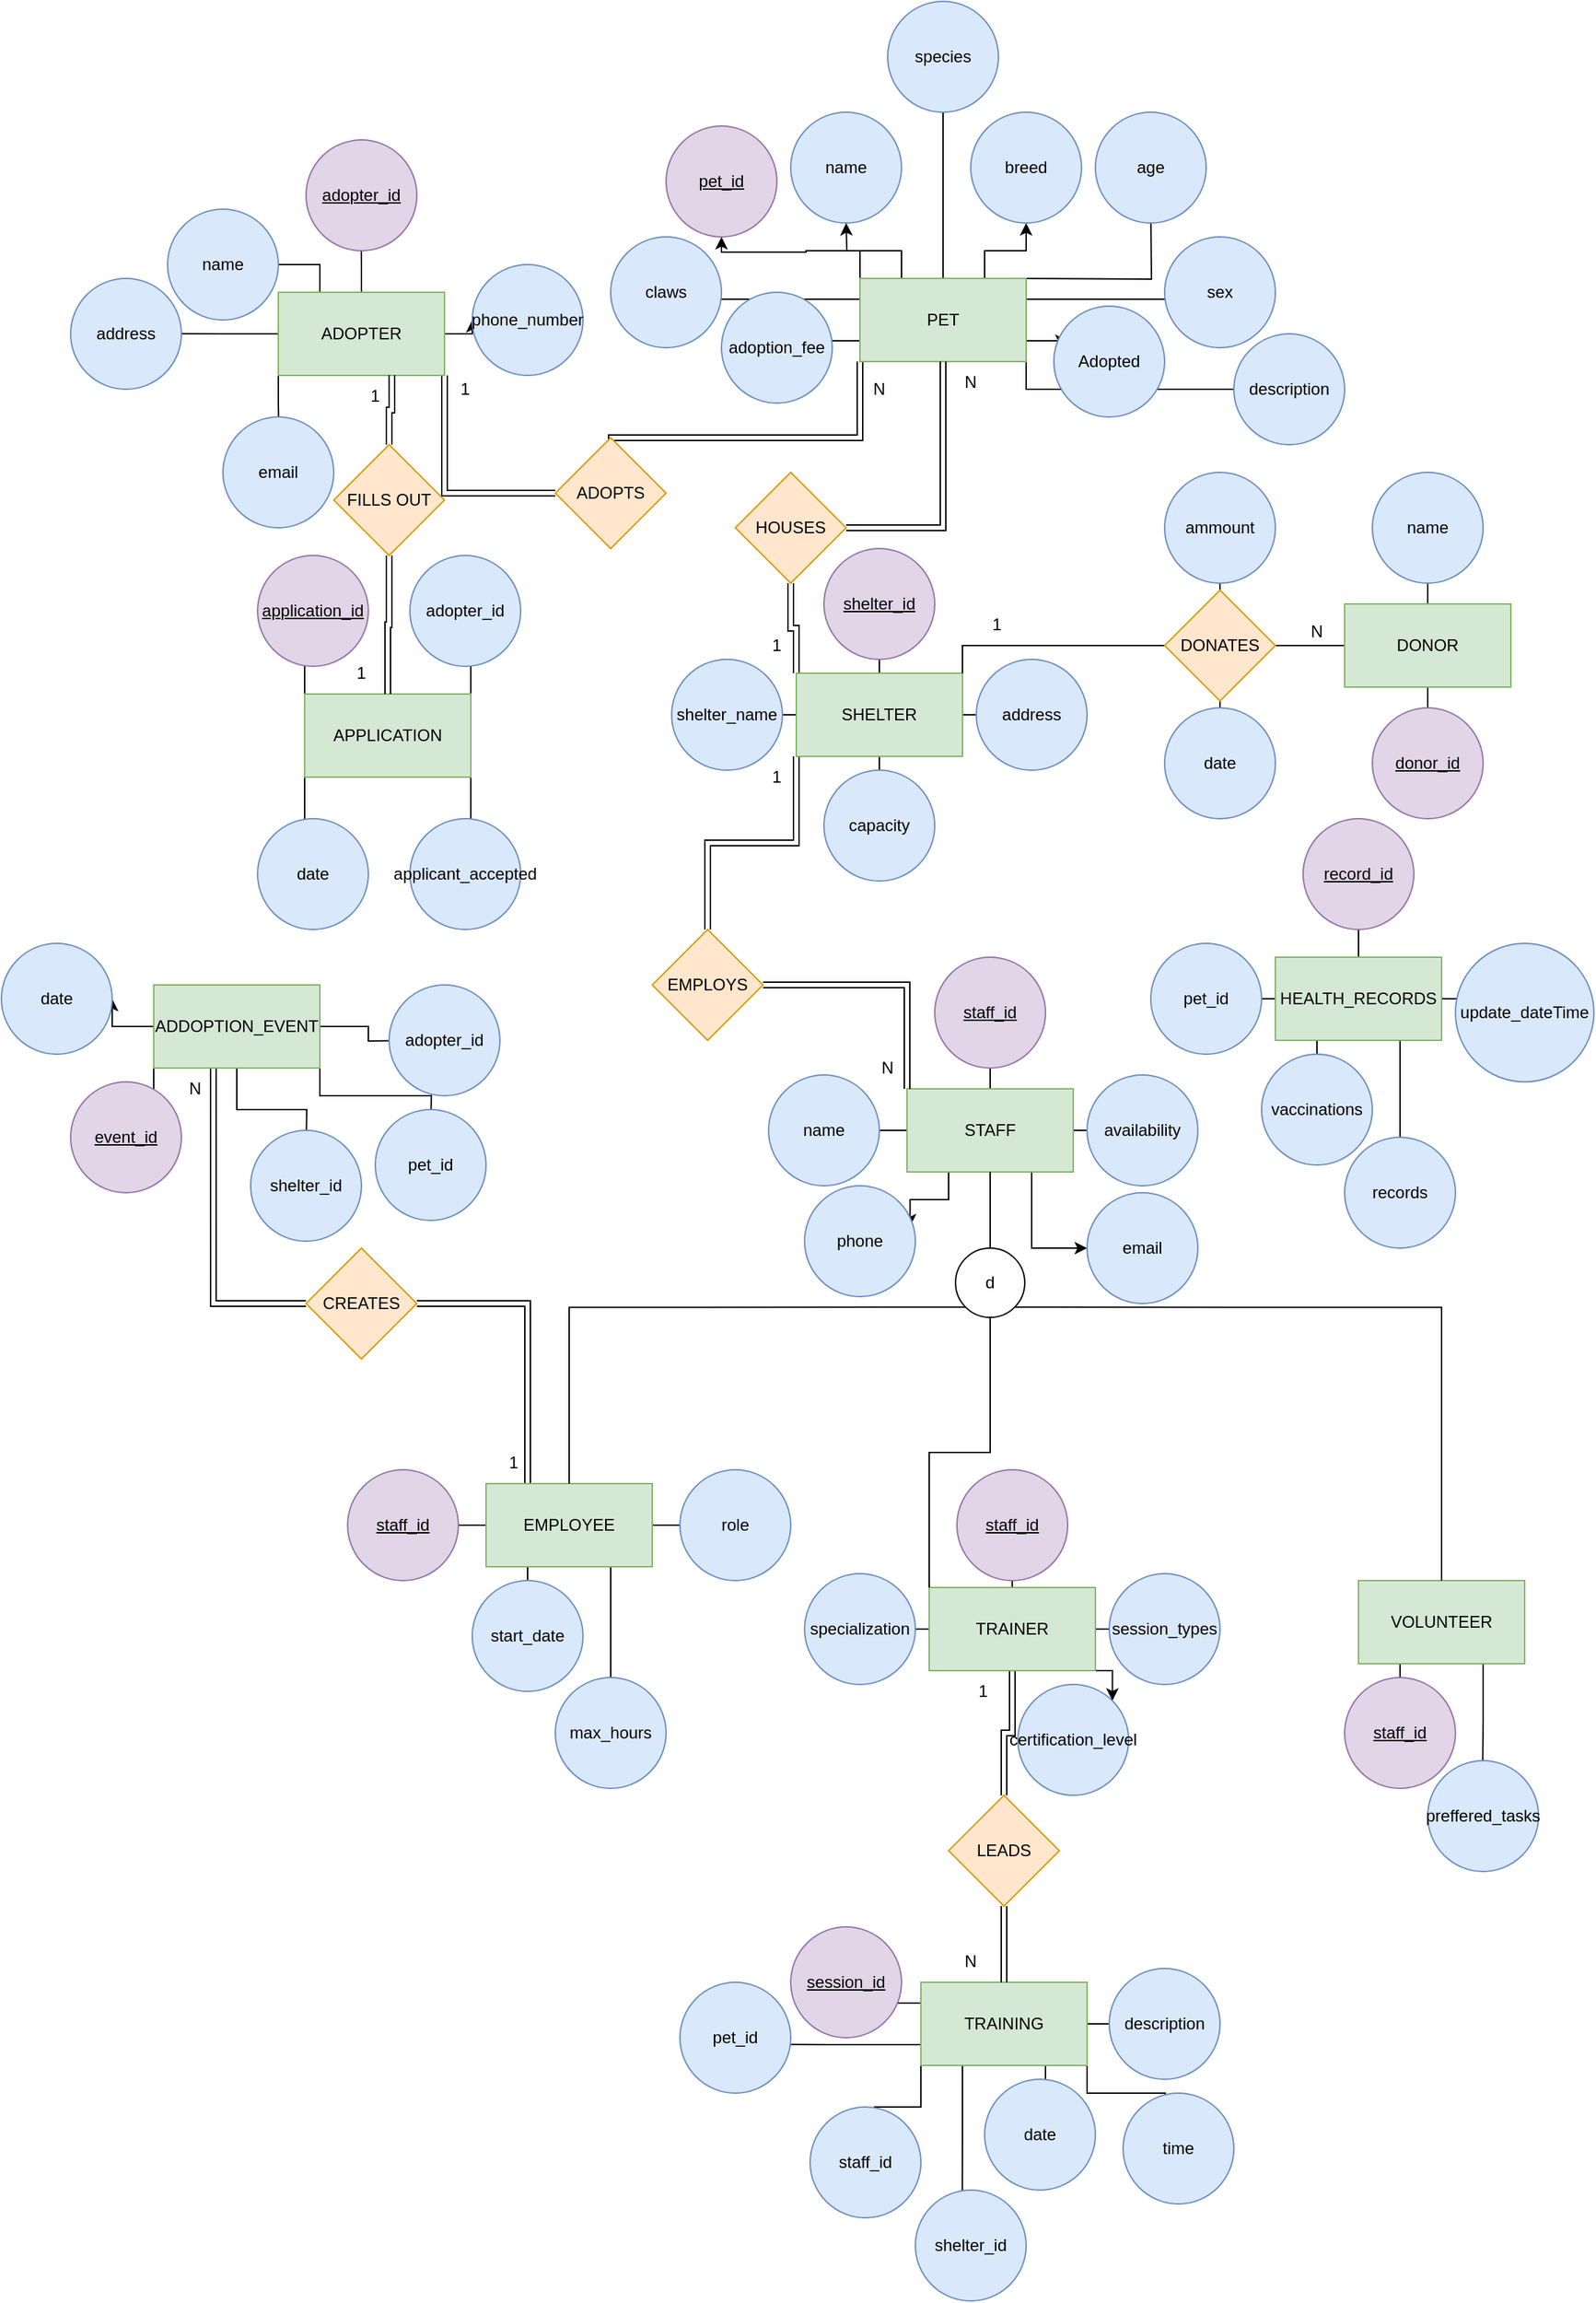<mxfile version="25.0.3">
  <diagram id="C5RBs43oDa-KdzZeNtuy" name="Page-1">
    <mxGraphModel dx="2970" dy="2381" grid="1" gridSize="10" guides="1" tooltips="1" connect="1" arrows="1" fold="1" page="1" pageScale="1" pageWidth="827" pageHeight="1169" math="0" shadow="0">
      <root>
        <mxCell id="WIyWlLk6GJQsqaUBKTNV-0" />
        <mxCell id="WIyWlLk6GJQsqaUBKTNV-1" parent="WIyWlLk6GJQsqaUBKTNV-0" />
        <mxCell id="eHkrq_CjXB_8C5PsphUJ-1" style="edgeStyle=orthogonalEdgeStyle;rounded=0;orthogonalLoop=1;jettySize=auto;html=1;exitX=0;exitY=0;exitDx=0;exitDy=0;" edge="1" parent="WIyWlLk6GJQsqaUBKTNV-1" source="eHkrq_CjXB_8C5PsphUJ-0" target="eHkrq_CjXB_8C5PsphUJ-2">
          <mxGeometry relative="1" as="geometry">
            <mxPoint x="180" y="10" as="targetPoint" />
            <Array as="points">
              <mxPoint x="260" y="30" />
              <mxPoint x="221" y="30" />
              <mxPoint x="170" y="31" />
            </Array>
          </mxGeometry>
        </mxCell>
        <mxCell id="eHkrq_CjXB_8C5PsphUJ-3" style="edgeStyle=orthogonalEdgeStyle;rounded=0;orthogonalLoop=1;jettySize=auto;html=1;exitX=0.25;exitY=0;exitDx=0;exitDy=0;" edge="1" parent="WIyWlLk6GJQsqaUBKTNV-1" source="eHkrq_CjXB_8C5PsphUJ-0">
          <mxGeometry relative="1" as="geometry">
            <mxPoint x="250" y="10" as="targetPoint" />
          </mxGeometry>
        </mxCell>
        <mxCell id="eHkrq_CjXB_8C5PsphUJ-5" style="edgeStyle=orthogonalEdgeStyle;rounded=0;orthogonalLoop=1;jettySize=auto;html=1;exitX=0.5;exitY=0;exitDx=0;exitDy=0;" edge="1" parent="WIyWlLk6GJQsqaUBKTNV-1" source="eHkrq_CjXB_8C5PsphUJ-0">
          <mxGeometry relative="1" as="geometry">
            <mxPoint x="320" y="-90" as="targetPoint" />
          </mxGeometry>
        </mxCell>
        <mxCell id="eHkrq_CjXB_8C5PsphUJ-7" style="edgeStyle=orthogonalEdgeStyle;rounded=0;orthogonalLoop=1;jettySize=auto;html=1;exitX=0.75;exitY=0;exitDx=0;exitDy=0;entryX=0.5;entryY=1;entryDx=0;entryDy=0;" edge="1" parent="WIyWlLk6GJQsqaUBKTNV-1" source="eHkrq_CjXB_8C5PsphUJ-0" target="eHkrq_CjXB_8C5PsphUJ-8">
          <mxGeometry relative="1" as="geometry">
            <mxPoint x="390" y="20.0" as="targetPoint" />
          </mxGeometry>
        </mxCell>
        <mxCell id="eHkrq_CjXB_8C5PsphUJ-9" style="edgeStyle=orthogonalEdgeStyle;rounded=0;orthogonalLoop=1;jettySize=auto;html=1;exitX=1;exitY=0;exitDx=0;exitDy=0;" edge="1" parent="WIyWlLk6GJQsqaUBKTNV-1">
          <mxGeometry relative="1" as="geometry">
            <mxPoint x="470" y="2.274e-13" as="targetPoint" />
            <mxPoint x="370" y="50" as="sourcePoint" />
          </mxGeometry>
        </mxCell>
        <mxCell id="eHkrq_CjXB_8C5PsphUJ-13" style="edgeStyle=orthogonalEdgeStyle;rounded=0;orthogonalLoop=1;jettySize=auto;html=1;exitX=1;exitY=0.25;exitDx=0;exitDy=0;" edge="1" parent="WIyWlLk6GJQsqaUBKTNV-1" source="eHkrq_CjXB_8C5PsphUJ-0">
          <mxGeometry relative="1" as="geometry">
            <mxPoint x="490" y="65" as="targetPoint" />
          </mxGeometry>
        </mxCell>
        <mxCell id="eHkrq_CjXB_8C5PsphUJ-15" style="edgeStyle=orthogonalEdgeStyle;rounded=0;orthogonalLoop=1;jettySize=auto;html=1;exitX=1;exitY=0.75;exitDx=0;exitDy=0;" edge="1" parent="WIyWlLk6GJQsqaUBKTNV-1" source="eHkrq_CjXB_8C5PsphUJ-0">
          <mxGeometry relative="1" as="geometry">
            <mxPoint x="410" y="95.286" as="targetPoint" />
          </mxGeometry>
        </mxCell>
        <mxCell id="eHkrq_CjXB_8C5PsphUJ-17" style="edgeStyle=orthogonalEdgeStyle;rounded=0;orthogonalLoop=1;jettySize=auto;html=1;exitX=0;exitY=0.25;exitDx=0;exitDy=0;" edge="1" parent="WIyWlLk6GJQsqaUBKTNV-1" source="eHkrq_CjXB_8C5PsphUJ-0">
          <mxGeometry relative="1" as="geometry">
            <mxPoint x="150" y="65" as="targetPoint" />
          </mxGeometry>
        </mxCell>
        <mxCell id="eHkrq_CjXB_8C5PsphUJ-19" style="edgeStyle=orthogonalEdgeStyle;rounded=0;orthogonalLoop=1;jettySize=auto;html=1;exitX=0;exitY=0.75;exitDx=0;exitDy=0;" edge="1" parent="WIyWlLk6GJQsqaUBKTNV-1" source="eHkrq_CjXB_8C5PsphUJ-0">
          <mxGeometry relative="1" as="geometry">
            <mxPoint x="230" y="95.286" as="targetPoint" />
          </mxGeometry>
        </mxCell>
        <mxCell id="eHkrq_CjXB_8C5PsphUJ-21" style="edgeStyle=orthogonalEdgeStyle;rounded=0;orthogonalLoop=1;jettySize=auto;html=1;exitX=1;exitY=1;exitDx=0;exitDy=0;" edge="1" parent="WIyWlLk6GJQsqaUBKTNV-1" source="eHkrq_CjXB_8C5PsphUJ-0">
          <mxGeometry relative="1" as="geometry">
            <mxPoint x="540" y="150" as="targetPoint" />
          </mxGeometry>
        </mxCell>
        <mxCell id="eHkrq_CjXB_8C5PsphUJ-139" style="edgeStyle=orthogonalEdgeStyle;rounded=0;orthogonalLoop=1;jettySize=auto;html=1;exitX=0;exitY=1;exitDx=0;exitDy=0;shape=link;" edge="1" parent="WIyWlLk6GJQsqaUBKTNV-1" source="eHkrq_CjXB_8C5PsphUJ-0">
          <mxGeometry relative="1" as="geometry">
            <mxPoint x="80" y="220" as="targetPoint" />
          </mxGeometry>
        </mxCell>
        <mxCell id="eHkrq_CjXB_8C5PsphUJ-0" value="PET" style="rounded=0;whiteSpace=wrap;html=1;fillColor=#d5e8d4;strokeColor=#82b366;" vertex="1" parent="WIyWlLk6GJQsqaUBKTNV-1">
          <mxGeometry x="260" y="50" width="120" height="60" as="geometry" />
        </mxCell>
        <mxCell id="eHkrq_CjXB_8C5PsphUJ-2" value="&lt;u&gt;pet_id&lt;/u&gt;" style="ellipse;whiteSpace=wrap;html=1;aspect=fixed;fillColor=#e1d5e7;strokeColor=#9673a6;" vertex="1" parent="WIyWlLk6GJQsqaUBKTNV-1">
          <mxGeometry x="120" y="-60" width="80" height="80" as="geometry" />
        </mxCell>
        <mxCell id="eHkrq_CjXB_8C5PsphUJ-4" value="name" style="ellipse;whiteSpace=wrap;html=1;aspect=fixed;fillColor=#dae8fc;strokeColor=#6c8ebf;" vertex="1" parent="WIyWlLk6GJQsqaUBKTNV-1">
          <mxGeometry x="210" y="-70" width="80" height="80" as="geometry" />
        </mxCell>
        <mxCell id="eHkrq_CjXB_8C5PsphUJ-6" value="species" style="ellipse;whiteSpace=wrap;html=1;aspect=fixed;fillColor=#dae8fc;strokeColor=#6c8ebf;" vertex="1" parent="WIyWlLk6GJQsqaUBKTNV-1">
          <mxGeometry x="280" y="-150" width="80" height="80" as="geometry" />
        </mxCell>
        <mxCell id="eHkrq_CjXB_8C5PsphUJ-8" value="breed" style="ellipse;whiteSpace=wrap;html=1;aspect=fixed;fillColor=#dae8fc;strokeColor=#6c8ebf;" vertex="1" parent="WIyWlLk6GJQsqaUBKTNV-1">
          <mxGeometry x="340" y="-70" width="80" height="80" as="geometry" />
        </mxCell>
        <mxCell id="eHkrq_CjXB_8C5PsphUJ-10" value="age" style="ellipse;whiteSpace=wrap;html=1;aspect=fixed;fillColor=#dae8fc;strokeColor=#6c8ebf;" vertex="1" parent="WIyWlLk6GJQsqaUBKTNV-1">
          <mxGeometry x="430" y="-70" width="80" height="80" as="geometry" />
        </mxCell>
        <mxCell id="eHkrq_CjXB_8C5PsphUJ-14" value="sex" style="ellipse;whiteSpace=wrap;html=1;aspect=fixed;fillColor=#dae8fc;strokeColor=#6c8ebf;" vertex="1" parent="WIyWlLk6GJQsqaUBKTNV-1">
          <mxGeometry x="480" y="20" width="80" height="80" as="geometry" />
        </mxCell>
        <mxCell id="eHkrq_CjXB_8C5PsphUJ-16" value="Adopted" style="ellipse;whiteSpace=wrap;html=1;aspect=fixed;fillColor=#dae8fc;strokeColor=#6c8ebf;" vertex="1" parent="WIyWlLk6GJQsqaUBKTNV-1">
          <mxGeometry x="400" y="70" width="80" height="80" as="geometry" />
        </mxCell>
        <mxCell id="eHkrq_CjXB_8C5PsphUJ-18" value="claws" style="ellipse;whiteSpace=wrap;html=1;aspect=fixed;fillColor=#dae8fc;strokeColor=#6c8ebf;" vertex="1" parent="WIyWlLk6GJQsqaUBKTNV-1">
          <mxGeometry x="80" y="20" width="80" height="80" as="geometry" />
        </mxCell>
        <mxCell id="eHkrq_CjXB_8C5PsphUJ-20" value="adoption_fee" style="ellipse;whiteSpace=wrap;html=1;aspect=fixed;fillColor=#dae8fc;strokeColor=#6c8ebf;" vertex="1" parent="WIyWlLk6GJQsqaUBKTNV-1">
          <mxGeometry x="160" y="60" width="80" height="80" as="geometry" />
        </mxCell>
        <mxCell id="eHkrq_CjXB_8C5PsphUJ-22" value="description" style="ellipse;whiteSpace=wrap;html=1;aspect=fixed;fillColor=#dae8fc;strokeColor=#6c8ebf;" vertex="1" parent="WIyWlLk6GJQsqaUBKTNV-1">
          <mxGeometry x="530" y="90" width="80" height="80" as="geometry" />
        </mxCell>
        <mxCell id="eHkrq_CjXB_8C5PsphUJ-24" style="edgeStyle=orthogonalEdgeStyle;rounded=0;orthogonalLoop=1;jettySize=auto;html=1;exitX=0.5;exitY=0;exitDx=0;exitDy=0;" edge="1" parent="WIyWlLk6GJQsqaUBKTNV-1" source="eHkrq_CjXB_8C5PsphUJ-23">
          <mxGeometry relative="1" as="geometry">
            <mxPoint x="-100.167" y="20" as="targetPoint" />
          </mxGeometry>
        </mxCell>
        <mxCell id="eHkrq_CjXB_8C5PsphUJ-26" style="edgeStyle=orthogonalEdgeStyle;rounded=0;orthogonalLoop=1;jettySize=auto;html=1;exitX=0.25;exitY=0;exitDx=0;exitDy=0;" edge="1" parent="WIyWlLk6GJQsqaUBKTNV-1" source="eHkrq_CjXB_8C5PsphUJ-23">
          <mxGeometry relative="1" as="geometry">
            <mxPoint x="-180" y="20" as="targetPoint" />
          </mxGeometry>
        </mxCell>
        <mxCell id="eHkrq_CjXB_8C5PsphUJ-28" style="edgeStyle=orthogonalEdgeStyle;rounded=0;orthogonalLoop=1;jettySize=auto;html=1;exitX=0;exitY=0.5;exitDx=0;exitDy=0;" edge="1" parent="WIyWlLk6GJQsqaUBKTNV-1" source="eHkrq_CjXB_8C5PsphUJ-23">
          <mxGeometry relative="1" as="geometry">
            <mxPoint x="-240" y="89.833" as="targetPoint" />
          </mxGeometry>
        </mxCell>
        <mxCell id="eHkrq_CjXB_8C5PsphUJ-30" style="edgeStyle=orthogonalEdgeStyle;rounded=0;orthogonalLoop=1;jettySize=auto;html=1;exitX=0;exitY=1;exitDx=0;exitDy=0;" edge="1" parent="WIyWlLk6GJQsqaUBKTNV-1" source="eHkrq_CjXB_8C5PsphUJ-23">
          <mxGeometry relative="1" as="geometry">
            <mxPoint x="-159.667" y="160" as="targetPoint" />
          </mxGeometry>
        </mxCell>
        <mxCell id="eHkrq_CjXB_8C5PsphUJ-35" style="edgeStyle=orthogonalEdgeStyle;rounded=0;orthogonalLoop=1;jettySize=auto;html=1;exitX=1;exitY=0.5;exitDx=0;exitDy=0;" edge="1" parent="WIyWlLk6GJQsqaUBKTNV-1" source="eHkrq_CjXB_8C5PsphUJ-23" target="eHkrq_CjXB_8C5PsphUJ-36">
          <mxGeometry relative="1" as="geometry">
            <mxPoint x="-70" y="180" as="targetPoint" />
          </mxGeometry>
        </mxCell>
        <mxCell id="eHkrq_CjXB_8C5PsphUJ-141" style="edgeStyle=orthogonalEdgeStyle;rounded=0;orthogonalLoop=1;jettySize=auto;html=1;exitX=1;exitY=1;exitDx=0;exitDy=0;entryX=0;entryY=0.5;entryDx=0;entryDy=0;endArrow=none;endFill=0;shape=link;" edge="1" parent="WIyWlLk6GJQsqaUBKTNV-1" source="eHkrq_CjXB_8C5PsphUJ-23" target="eHkrq_CjXB_8C5PsphUJ-140">
          <mxGeometry relative="1" as="geometry" />
        </mxCell>
        <mxCell id="eHkrq_CjXB_8C5PsphUJ-23" value="ADOPTER" style="rounded=0;whiteSpace=wrap;html=1;fillColor=#d5e8d4;strokeColor=#82b366;" vertex="1" parent="WIyWlLk6GJQsqaUBKTNV-1">
          <mxGeometry x="-160" y="60" width="120" height="60" as="geometry" />
        </mxCell>
        <mxCell id="eHkrq_CjXB_8C5PsphUJ-25" value="&lt;u&gt;adopter_id&lt;/u&gt;" style="ellipse;whiteSpace=wrap;html=1;aspect=fixed;fillColor=#e1d5e7;strokeColor=#9673a6;" vertex="1" parent="WIyWlLk6GJQsqaUBKTNV-1">
          <mxGeometry x="-140" y="-50" width="80" height="80" as="geometry" />
        </mxCell>
        <mxCell id="eHkrq_CjXB_8C5PsphUJ-27" value="name" style="ellipse;whiteSpace=wrap;html=1;aspect=fixed;fillColor=#dae8fc;strokeColor=#6c8ebf;" vertex="1" parent="WIyWlLk6GJQsqaUBKTNV-1">
          <mxGeometry x="-240" width="80" height="80" as="geometry" />
        </mxCell>
        <mxCell id="eHkrq_CjXB_8C5PsphUJ-29" value="address" style="ellipse;whiteSpace=wrap;html=1;aspect=fixed;fillColor=#dae8fc;strokeColor=#6c8ebf;" vertex="1" parent="WIyWlLk6GJQsqaUBKTNV-1">
          <mxGeometry x="-310" y="50" width="80" height="80" as="geometry" />
        </mxCell>
        <mxCell id="eHkrq_CjXB_8C5PsphUJ-31" value="email" style="ellipse;whiteSpace=wrap;html=1;aspect=fixed;fillColor=#dae8fc;strokeColor=#6c8ebf;" vertex="1" parent="WIyWlLk6GJQsqaUBKTNV-1">
          <mxGeometry x="-200" y="150" width="80" height="80" as="geometry" />
        </mxCell>
        <mxCell id="eHkrq_CjXB_8C5PsphUJ-36" value="phone_number" style="ellipse;whiteSpace=wrap;html=1;aspect=fixed;fillColor=#dae8fc;strokeColor=#6c8ebf;" vertex="1" parent="WIyWlLk6GJQsqaUBKTNV-1">
          <mxGeometry x="-20" y="40" width="80" height="80" as="geometry" />
        </mxCell>
        <mxCell id="eHkrq_CjXB_8C5PsphUJ-38" style="edgeStyle=orthogonalEdgeStyle;rounded=0;orthogonalLoop=1;jettySize=auto;html=1;exitX=0;exitY=1;exitDx=0;exitDy=0;" edge="1" parent="WIyWlLk6GJQsqaUBKTNV-1" source="eHkrq_CjXB_8C5PsphUJ-37">
          <mxGeometry relative="1" as="geometry">
            <mxPoint x="-270" y="660" as="targetPoint" />
          </mxGeometry>
        </mxCell>
        <mxCell id="eHkrq_CjXB_8C5PsphUJ-40" style="edgeStyle=orthogonalEdgeStyle;rounded=0;orthogonalLoop=1;jettySize=auto;html=1;exitX=0;exitY=0.5;exitDx=0;exitDy=0;entryX=1;entryY=0.5;entryDx=0;entryDy=0;" edge="1" parent="WIyWlLk6GJQsqaUBKTNV-1" source="eHkrq_CjXB_8C5PsphUJ-37" target="eHkrq_CjXB_8C5PsphUJ-41">
          <mxGeometry relative="1" as="geometry">
            <mxPoint x="-219.667" y="740" as="targetPoint" />
          </mxGeometry>
        </mxCell>
        <mxCell id="eHkrq_CjXB_8C5PsphUJ-44" style="edgeStyle=orthogonalEdgeStyle;rounded=0;orthogonalLoop=1;jettySize=auto;html=1;exitX=0.5;exitY=1;exitDx=0;exitDy=0;" edge="1" parent="WIyWlLk6GJQsqaUBKTNV-1" source="eHkrq_CjXB_8C5PsphUJ-37">
          <mxGeometry relative="1" as="geometry">
            <mxPoint x="-140" y="680" as="targetPoint" />
          </mxGeometry>
        </mxCell>
        <mxCell id="eHkrq_CjXB_8C5PsphUJ-45" style="edgeStyle=orthogonalEdgeStyle;rounded=0;orthogonalLoop=1;jettySize=auto;html=1;exitX=1;exitY=1;exitDx=0;exitDy=0;" edge="1" parent="WIyWlLk6GJQsqaUBKTNV-1" source="eHkrq_CjXB_8C5PsphUJ-37">
          <mxGeometry relative="1" as="geometry">
            <mxPoint x="-50" y="660" as="targetPoint" />
          </mxGeometry>
        </mxCell>
        <mxCell id="eHkrq_CjXB_8C5PsphUJ-47" style="edgeStyle=orthogonalEdgeStyle;rounded=0;orthogonalLoop=1;jettySize=auto;html=1;exitX=1;exitY=0.5;exitDx=0;exitDy=0;" edge="1" parent="WIyWlLk6GJQsqaUBKTNV-1" source="eHkrq_CjXB_8C5PsphUJ-37">
          <mxGeometry relative="1" as="geometry">
            <mxPoint x="-60" y="600" as="targetPoint" />
          </mxGeometry>
        </mxCell>
        <mxCell id="eHkrq_CjXB_8C5PsphUJ-37" value="ADDOPTION_EVENT" style="rounded=0;whiteSpace=wrap;html=1;fillColor=#d5e8d4;strokeColor=#82b366;" vertex="1" parent="WIyWlLk6GJQsqaUBKTNV-1">
          <mxGeometry x="-250" y="560" width="120" height="60" as="geometry" />
        </mxCell>
        <mxCell id="eHkrq_CjXB_8C5PsphUJ-39" value="&lt;u&gt;event_id&lt;/u&gt;" style="ellipse;whiteSpace=wrap;html=1;aspect=fixed;fillColor=#e1d5e7;strokeColor=#9673a6;" vertex="1" parent="WIyWlLk6GJQsqaUBKTNV-1">
          <mxGeometry x="-310" y="630" width="80" height="80" as="geometry" />
        </mxCell>
        <mxCell id="eHkrq_CjXB_8C5PsphUJ-41" value="date" style="ellipse;whiteSpace=wrap;html=1;aspect=fixed;fillColor=#dae8fc;strokeColor=#6c8ebf;" vertex="1" parent="WIyWlLk6GJQsqaUBKTNV-1">
          <mxGeometry x="-360" y="530" width="80" height="80" as="geometry" />
        </mxCell>
        <mxCell id="eHkrq_CjXB_8C5PsphUJ-43" value="shelter_id" style="ellipse;whiteSpace=wrap;html=1;aspect=fixed;fillColor=#dae8fc;strokeColor=#6c8ebf;" vertex="1" parent="WIyWlLk6GJQsqaUBKTNV-1">
          <mxGeometry x="-180" y="665" width="80" height="80" as="geometry" />
        </mxCell>
        <mxCell id="eHkrq_CjXB_8C5PsphUJ-46" value="pet_id" style="ellipse;whiteSpace=wrap;html=1;aspect=fixed;fillColor=#dae8fc;strokeColor=#6c8ebf;" vertex="1" parent="WIyWlLk6GJQsqaUBKTNV-1">
          <mxGeometry x="-90" y="650" width="80" height="80" as="geometry" />
        </mxCell>
        <mxCell id="eHkrq_CjXB_8C5PsphUJ-48" value="adopter_id" style="ellipse;whiteSpace=wrap;html=1;aspect=fixed;fillColor=#dae8fc;strokeColor=#6c8ebf;" vertex="1" parent="WIyWlLk6GJQsqaUBKTNV-1">
          <mxGeometry x="-80" y="560" width="80" height="80" as="geometry" />
        </mxCell>
        <mxCell id="eHkrq_CjXB_8C5PsphUJ-50" style="edgeStyle=orthogonalEdgeStyle;rounded=0;orthogonalLoop=1;jettySize=auto;html=1;exitX=0;exitY=0;exitDx=0;exitDy=0;" edge="1" parent="WIyWlLk6GJQsqaUBKTNV-1" source="eHkrq_CjXB_8C5PsphUJ-49">
          <mxGeometry relative="1" as="geometry">
            <mxPoint x="-141" y="310" as="targetPoint" />
          </mxGeometry>
        </mxCell>
        <mxCell id="eHkrq_CjXB_8C5PsphUJ-52" style="edgeStyle=orthogonalEdgeStyle;rounded=0;orthogonalLoop=1;jettySize=auto;html=1;exitX=1;exitY=0;exitDx=0;exitDy=0;" edge="1" parent="WIyWlLk6GJQsqaUBKTNV-1" source="eHkrq_CjXB_8C5PsphUJ-49">
          <mxGeometry relative="1" as="geometry">
            <mxPoint x="-21" y="310" as="targetPoint" />
          </mxGeometry>
        </mxCell>
        <mxCell id="eHkrq_CjXB_8C5PsphUJ-54" style="edgeStyle=orthogonalEdgeStyle;rounded=0;orthogonalLoop=1;jettySize=auto;html=1;exitX=0;exitY=1;exitDx=0;exitDy=0;" edge="1" parent="WIyWlLk6GJQsqaUBKTNV-1" source="eHkrq_CjXB_8C5PsphUJ-49">
          <mxGeometry relative="1" as="geometry">
            <mxPoint x="-141" y="450" as="targetPoint" />
          </mxGeometry>
        </mxCell>
        <mxCell id="eHkrq_CjXB_8C5PsphUJ-56" style="edgeStyle=orthogonalEdgeStyle;rounded=0;orthogonalLoop=1;jettySize=auto;html=1;exitX=1;exitY=1;exitDx=0;exitDy=0;" edge="1" parent="WIyWlLk6GJQsqaUBKTNV-1" source="eHkrq_CjXB_8C5PsphUJ-49">
          <mxGeometry relative="1" as="geometry">
            <mxPoint x="-21" y="470" as="targetPoint" />
          </mxGeometry>
        </mxCell>
        <mxCell id="eHkrq_CjXB_8C5PsphUJ-49" value="APPLICATION" style="rounded=0;whiteSpace=wrap;html=1;fillColor=#d5e8d4;strokeColor=#82b366;" vertex="1" parent="WIyWlLk6GJQsqaUBKTNV-1">
          <mxGeometry x="-141" y="350" width="120" height="60" as="geometry" />
        </mxCell>
        <mxCell id="eHkrq_CjXB_8C5PsphUJ-51" value="&lt;u&gt;application_id&lt;/u&gt;" style="ellipse;whiteSpace=wrap;html=1;aspect=fixed;fillColor=#e1d5e7;strokeColor=#9673a6;" vertex="1" parent="WIyWlLk6GJQsqaUBKTNV-1">
          <mxGeometry x="-175" y="250" width="80" height="80" as="geometry" />
        </mxCell>
        <mxCell id="eHkrq_CjXB_8C5PsphUJ-53" value="adopter_id" style="ellipse;whiteSpace=wrap;html=1;aspect=fixed;fillColor=#dae8fc;strokeColor=#6c8ebf;" vertex="1" parent="WIyWlLk6GJQsqaUBKTNV-1">
          <mxGeometry x="-65" y="250" width="80" height="80" as="geometry" />
        </mxCell>
        <mxCell id="eHkrq_CjXB_8C5PsphUJ-55" value="date" style="ellipse;whiteSpace=wrap;html=1;aspect=fixed;fillColor=#dae8fc;strokeColor=#6c8ebf;" vertex="1" parent="WIyWlLk6GJQsqaUBKTNV-1">
          <mxGeometry x="-175" y="440" width="80" height="80" as="geometry" />
        </mxCell>
        <mxCell id="eHkrq_CjXB_8C5PsphUJ-57" value="applicant_accepted" style="ellipse;whiteSpace=wrap;html=1;aspect=fixed;fillColor=#dae8fc;strokeColor=#6c8ebf;" vertex="1" parent="WIyWlLk6GJQsqaUBKTNV-1">
          <mxGeometry x="-65" y="440" width="80" height="80" as="geometry" />
        </mxCell>
        <mxCell id="eHkrq_CjXB_8C5PsphUJ-59" style="edgeStyle=orthogonalEdgeStyle;rounded=0;orthogonalLoop=1;jettySize=auto;html=1;exitX=0.5;exitY=1;exitDx=0;exitDy=0;" edge="1" parent="WIyWlLk6GJQsqaUBKTNV-1" source="eHkrq_CjXB_8C5PsphUJ-58">
          <mxGeometry relative="1" as="geometry">
            <mxPoint x="670" y="380" as="targetPoint" />
          </mxGeometry>
        </mxCell>
        <mxCell id="eHkrq_CjXB_8C5PsphUJ-61" style="edgeStyle=orthogonalEdgeStyle;rounded=0;orthogonalLoop=1;jettySize=auto;html=1;exitX=0.5;exitY=0;exitDx=0;exitDy=0;" edge="1" parent="WIyWlLk6GJQsqaUBKTNV-1" source="eHkrq_CjXB_8C5PsphUJ-58">
          <mxGeometry relative="1" as="geometry">
            <mxPoint x="670" y="250" as="targetPoint" />
          </mxGeometry>
        </mxCell>
        <mxCell id="eHkrq_CjXB_8C5PsphUJ-127" style="edgeStyle=orthogonalEdgeStyle;rounded=0;orthogonalLoop=1;jettySize=auto;html=1;exitX=0;exitY=0.5;exitDx=0;exitDy=0;entryX=1;entryY=0.5;entryDx=0;entryDy=0;endArrow=none;endFill=0;" edge="1" parent="WIyWlLk6GJQsqaUBKTNV-1" source="eHkrq_CjXB_8C5PsphUJ-58" target="eHkrq_CjXB_8C5PsphUJ-124">
          <mxGeometry relative="1" as="geometry">
            <Array as="points">
              <mxPoint x="600" y="315" />
              <mxPoint x="600" y="315" />
            </Array>
          </mxGeometry>
        </mxCell>
        <mxCell id="eHkrq_CjXB_8C5PsphUJ-58" value="DONOR" style="rounded=0;whiteSpace=wrap;html=1;fillColor=#d5e8d4;strokeColor=#82b366;" vertex="1" parent="WIyWlLk6GJQsqaUBKTNV-1">
          <mxGeometry x="610" y="285" width="120" height="60" as="geometry" />
        </mxCell>
        <mxCell id="eHkrq_CjXB_8C5PsphUJ-60" value="&lt;u&gt;donor_id&lt;/u&gt;" style="ellipse;whiteSpace=wrap;html=1;aspect=fixed;fillColor=#e1d5e7;strokeColor=#9673a6;" vertex="1" parent="WIyWlLk6GJQsqaUBKTNV-1">
          <mxGeometry x="630" y="360" width="80" height="80" as="geometry" />
        </mxCell>
        <mxCell id="eHkrq_CjXB_8C5PsphUJ-62" value="name" style="ellipse;whiteSpace=wrap;html=1;aspect=fixed;fillColor=#dae8fc;strokeColor=#6c8ebf;" vertex="1" parent="WIyWlLk6GJQsqaUBKTNV-1">
          <mxGeometry x="630" y="190" width="80" height="80" as="geometry" />
        </mxCell>
        <mxCell id="eHkrq_CjXB_8C5PsphUJ-64" style="edgeStyle=orthogonalEdgeStyle;rounded=0;orthogonalLoop=1;jettySize=auto;html=1;exitX=0;exitY=0.5;exitDx=0;exitDy=0;" edge="1" parent="WIyWlLk6GJQsqaUBKTNV-1" source="eHkrq_CjXB_8C5PsphUJ-63">
          <mxGeometry relative="1" as="geometry">
            <mxPoint x="-50" y="950" as="targetPoint" />
          </mxGeometry>
        </mxCell>
        <mxCell id="eHkrq_CjXB_8C5PsphUJ-65" style="edgeStyle=orthogonalEdgeStyle;rounded=0;orthogonalLoop=1;jettySize=auto;html=1;exitX=0.25;exitY=1;exitDx=0;exitDy=0;" edge="1" parent="WIyWlLk6GJQsqaUBKTNV-1" source="eHkrq_CjXB_8C5PsphUJ-63">
          <mxGeometry relative="1" as="geometry">
            <mxPoint x="20" y="1030" as="targetPoint" />
          </mxGeometry>
        </mxCell>
        <mxCell id="eHkrq_CjXB_8C5PsphUJ-66" style="edgeStyle=orthogonalEdgeStyle;rounded=0;orthogonalLoop=1;jettySize=auto;html=1;exitX=0.75;exitY=1;exitDx=0;exitDy=0;" edge="1" parent="WIyWlLk6GJQsqaUBKTNV-1" source="eHkrq_CjXB_8C5PsphUJ-63">
          <mxGeometry relative="1" as="geometry">
            <mxPoint x="80" y="1100" as="targetPoint" />
          </mxGeometry>
        </mxCell>
        <mxCell id="eHkrq_CjXB_8C5PsphUJ-67" style="edgeStyle=orthogonalEdgeStyle;rounded=0;orthogonalLoop=1;jettySize=auto;html=1;exitX=1;exitY=0.5;exitDx=0;exitDy=0;" edge="1" parent="WIyWlLk6GJQsqaUBKTNV-1" source="eHkrq_CjXB_8C5PsphUJ-63">
          <mxGeometry relative="1" as="geometry">
            <mxPoint x="160" y="950" as="targetPoint" />
          </mxGeometry>
        </mxCell>
        <mxCell id="eHkrq_CjXB_8C5PsphUJ-143" style="edgeStyle=orthogonalEdgeStyle;rounded=0;orthogonalLoop=1;jettySize=auto;html=1;exitX=0.25;exitY=0;exitDx=0;exitDy=0;entryX=1;entryY=0.5;entryDx=0;entryDy=0;endArrow=none;endFill=0;shape=link;" edge="1" parent="WIyWlLk6GJQsqaUBKTNV-1" source="eHkrq_CjXB_8C5PsphUJ-63" target="eHkrq_CjXB_8C5PsphUJ-142">
          <mxGeometry relative="1" as="geometry" />
        </mxCell>
        <mxCell id="eHkrq_CjXB_8C5PsphUJ-63" value="EMPLOYEE" style="rounded=0;whiteSpace=wrap;html=1;fillColor=#d5e8d4;strokeColor=#82b366;" vertex="1" parent="WIyWlLk6GJQsqaUBKTNV-1">
          <mxGeometry x="-10" y="920" width="120" height="60" as="geometry" />
        </mxCell>
        <mxCell id="eHkrq_CjXB_8C5PsphUJ-68" value="&lt;u&gt;staff_id&lt;/u&gt;" style="ellipse;whiteSpace=wrap;html=1;aspect=fixed;fillColor=#e1d5e7;strokeColor=#9673a6;" vertex="1" parent="WIyWlLk6GJQsqaUBKTNV-1">
          <mxGeometry x="-110" y="910" width="80" height="80" as="geometry" />
        </mxCell>
        <mxCell id="eHkrq_CjXB_8C5PsphUJ-69" value="start_date" style="ellipse;whiteSpace=wrap;html=1;aspect=fixed;fillColor=#dae8fc;strokeColor=#6c8ebf;" vertex="1" parent="WIyWlLk6GJQsqaUBKTNV-1">
          <mxGeometry x="-20" y="990" width="80" height="80" as="geometry" />
        </mxCell>
        <mxCell id="eHkrq_CjXB_8C5PsphUJ-70" value="max_hours" style="ellipse;whiteSpace=wrap;html=1;aspect=fixed;fillColor=#dae8fc;strokeColor=#6c8ebf;" vertex="1" parent="WIyWlLk6GJQsqaUBKTNV-1">
          <mxGeometry x="40" y="1060" width="80" height="80" as="geometry" />
        </mxCell>
        <mxCell id="eHkrq_CjXB_8C5PsphUJ-71" value="role" style="ellipse;whiteSpace=wrap;html=1;aspect=fixed;fillColor=#dae8fc;strokeColor=#6c8ebf;" vertex="1" parent="WIyWlLk6GJQsqaUBKTNV-1">
          <mxGeometry x="130" y="910" width="80" height="80" as="geometry" />
        </mxCell>
        <mxCell id="eHkrq_CjXB_8C5PsphUJ-73" style="edgeStyle=orthogonalEdgeStyle;rounded=0;orthogonalLoop=1;jettySize=auto;html=1;exitX=0;exitY=0.5;exitDx=0;exitDy=0;" edge="1" parent="WIyWlLk6GJQsqaUBKTNV-1" source="eHkrq_CjXB_8C5PsphUJ-72">
          <mxGeometry relative="1" as="geometry">
            <mxPoint x="510" y="570" as="targetPoint" />
          </mxGeometry>
        </mxCell>
        <mxCell id="eHkrq_CjXB_8C5PsphUJ-74" style="edgeStyle=orthogonalEdgeStyle;rounded=0;orthogonalLoop=1;jettySize=auto;html=1;exitX=0.25;exitY=1;exitDx=0;exitDy=0;" edge="1" parent="WIyWlLk6GJQsqaUBKTNV-1" source="eHkrq_CjXB_8C5PsphUJ-72">
          <mxGeometry relative="1" as="geometry">
            <mxPoint x="590" y="630" as="targetPoint" />
          </mxGeometry>
        </mxCell>
        <mxCell id="eHkrq_CjXB_8C5PsphUJ-75" style="edgeStyle=orthogonalEdgeStyle;rounded=0;orthogonalLoop=1;jettySize=auto;html=1;exitX=0.75;exitY=1;exitDx=0;exitDy=0;" edge="1" parent="WIyWlLk6GJQsqaUBKTNV-1" source="eHkrq_CjXB_8C5PsphUJ-72">
          <mxGeometry relative="1" as="geometry">
            <mxPoint x="650" y="680" as="targetPoint" />
          </mxGeometry>
        </mxCell>
        <mxCell id="eHkrq_CjXB_8C5PsphUJ-76" style="edgeStyle=orthogonalEdgeStyle;rounded=0;orthogonalLoop=1;jettySize=auto;html=1;exitX=1;exitY=0.5;exitDx=0;exitDy=0;" edge="1" parent="WIyWlLk6GJQsqaUBKTNV-1" source="eHkrq_CjXB_8C5PsphUJ-72">
          <mxGeometry relative="1" as="geometry">
            <mxPoint x="730" y="570" as="targetPoint" />
          </mxGeometry>
        </mxCell>
        <mxCell id="eHkrq_CjXB_8C5PsphUJ-77" style="edgeStyle=orthogonalEdgeStyle;rounded=0;orthogonalLoop=1;jettySize=auto;html=1;exitX=0.5;exitY=0;exitDx=0;exitDy=0;" edge="1" parent="WIyWlLk6GJQsqaUBKTNV-1" source="eHkrq_CjXB_8C5PsphUJ-72">
          <mxGeometry relative="1" as="geometry">
            <mxPoint x="620" y="490" as="targetPoint" />
          </mxGeometry>
        </mxCell>
        <mxCell id="eHkrq_CjXB_8C5PsphUJ-72" value="HEALTH_RECORDS" style="rounded=0;whiteSpace=wrap;html=1;fillColor=#d5e8d4;strokeColor=#82b366;" vertex="1" parent="WIyWlLk6GJQsqaUBKTNV-1">
          <mxGeometry x="560" y="540" width="120" height="60" as="geometry" />
        </mxCell>
        <mxCell id="eHkrq_CjXB_8C5PsphUJ-78" value="pet_id" style="ellipse;whiteSpace=wrap;html=1;aspect=fixed;fillColor=#dae8fc;strokeColor=#6c8ebf;" vertex="1" parent="WIyWlLk6GJQsqaUBKTNV-1">
          <mxGeometry x="470" y="530" width="80" height="80" as="geometry" />
        </mxCell>
        <mxCell id="eHkrq_CjXB_8C5PsphUJ-79" value="&lt;u&gt;record_id&lt;/u&gt;" style="ellipse;whiteSpace=wrap;html=1;aspect=fixed;fillColor=#e1d5e7;strokeColor=#9673a6;" vertex="1" parent="WIyWlLk6GJQsqaUBKTNV-1">
          <mxGeometry x="580" y="440" width="80" height="80" as="geometry" />
        </mxCell>
        <mxCell id="eHkrq_CjXB_8C5PsphUJ-80" value="vaccinations" style="ellipse;whiteSpace=wrap;html=1;aspect=fixed;fillColor=#dae8fc;strokeColor=#6c8ebf;" vertex="1" parent="WIyWlLk6GJQsqaUBKTNV-1">
          <mxGeometry x="550" y="610" width="80" height="80" as="geometry" />
        </mxCell>
        <mxCell id="eHkrq_CjXB_8C5PsphUJ-81" value="records" style="ellipse;whiteSpace=wrap;html=1;aspect=fixed;fillColor=#dae8fc;strokeColor=#6c8ebf;" vertex="1" parent="WIyWlLk6GJQsqaUBKTNV-1">
          <mxGeometry x="610" y="670" width="80" height="80" as="geometry" />
        </mxCell>
        <mxCell id="eHkrq_CjXB_8C5PsphUJ-82" value="update_dateTime" style="ellipse;whiteSpace=wrap;html=1;aspect=fixed;fillColor=#dae8fc;strokeColor=#6c8ebf;" vertex="1" parent="WIyWlLk6GJQsqaUBKTNV-1">
          <mxGeometry x="690" y="530" width="100" height="100" as="geometry" />
        </mxCell>
        <mxCell id="eHkrq_CjXB_8C5PsphUJ-84" style="edgeStyle=orthogonalEdgeStyle;rounded=0;orthogonalLoop=1;jettySize=auto;html=1;exitX=0.5;exitY=1;exitDx=0;exitDy=0;" edge="1" parent="WIyWlLk6GJQsqaUBKTNV-1" source="eHkrq_CjXB_8C5PsphUJ-83">
          <mxGeometry relative="1" as="geometry">
            <mxPoint x="274" y="445" as="targetPoint" />
          </mxGeometry>
        </mxCell>
        <mxCell id="eHkrq_CjXB_8C5PsphUJ-85" style="edgeStyle=orthogonalEdgeStyle;rounded=0;orthogonalLoop=1;jettySize=auto;html=1;exitX=0;exitY=0.5;exitDx=0;exitDy=0;" edge="1" parent="WIyWlLk6GJQsqaUBKTNV-1" source="eHkrq_CjXB_8C5PsphUJ-83">
          <mxGeometry relative="1" as="geometry">
            <mxPoint x="174" y="365" as="targetPoint" />
          </mxGeometry>
        </mxCell>
        <mxCell id="eHkrq_CjXB_8C5PsphUJ-86" style="edgeStyle=orthogonalEdgeStyle;rounded=0;orthogonalLoop=1;jettySize=auto;html=1;exitX=0.5;exitY=0;exitDx=0;exitDy=0;" edge="1" parent="WIyWlLk6GJQsqaUBKTNV-1" source="eHkrq_CjXB_8C5PsphUJ-83">
          <mxGeometry relative="1" as="geometry">
            <mxPoint x="274" y="295" as="targetPoint" />
          </mxGeometry>
        </mxCell>
        <mxCell id="eHkrq_CjXB_8C5PsphUJ-87" style="edgeStyle=orthogonalEdgeStyle;rounded=0;orthogonalLoop=1;jettySize=auto;html=1;exitX=1;exitY=0.5;exitDx=0;exitDy=0;" edge="1" parent="WIyWlLk6GJQsqaUBKTNV-1" source="eHkrq_CjXB_8C5PsphUJ-83">
          <mxGeometry relative="1" as="geometry">
            <mxPoint x="374" y="365" as="targetPoint" />
          </mxGeometry>
        </mxCell>
        <mxCell id="eHkrq_CjXB_8C5PsphUJ-125" style="edgeStyle=orthogonalEdgeStyle;rounded=0;orthogonalLoop=1;jettySize=auto;html=1;exitX=0;exitY=1;exitDx=0;exitDy=0;entryX=0.5;entryY=0;entryDx=0;entryDy=0;endArrow=none;endFill=0;shape=link;" edge="1" parent="WIyWlLk6GJQsqaUBKTNV-1" source="eHkrq_CjXB_8C5PsphUJ-83" target="eHkrq_CjXB_8C5PsphUJ-123">
          <mxGeometry relative="1" as="geometry" />
        </mxCell>
        <mxCell id="eHkrq_CjXB_8C5PsphUJ-134" style="edgeStyle=orthogonalEdgeStyle;rounded=0;orthogonalLoop=1;jettySize=auto;html=1;exitX=0;exitY=0;exitDx=0;exitDy=0;entryX=0.5;entryY=1;entryDx=0;entryDy=0;endArrow=none;endFill=0;shape=link;" edge="1" parent="WIyWlLk6GJQsqaUBKTNV-1" source="eHkrq_CjXB_8C5PsphUJ-83" target="eHkrq_CjXB_8C5PsphUJ-133">
          <mxGeometry relative="1" as="geometry" />
        </mxCell>
        <mxCell id="eHkrq_CjXB_8C5PsphUJ-83" value="SHELTER" style="rounded=0;whiteSpace=wrap;html=1;fillColor=#d5e8d4;strokeColor=#82b366;" vertex="1" parent="WIyWlLk6GJQsqaUBKTNV-1">
          <mxGeometry x="214" y="335" width="120" height="60" as="geometry" />
        </mxCell>
        <mxCell id="eHkrq_CjXB_8C5PsphUJ-88" value="&lt;u&gt;shelter_id&lt;/u&gt;" style="ellipse;whiteSpace=wrap;html=1;aspect=fixed;fillColor=#e1d5e7;strokeColor=#9673a6;" vertex="1" parent="WIyWlLk6GJQsqaUBKTNV-1">
          <mxGeometry x="234" y="245" width="80" height="80" as="geometry" />
        </mxCell>
        <mxCell id="eHkrq_CjXB_8C5PsphUJ-89" value="shelter_name" style="ellipse;whiteSpace=wrap;html=1;aspect=fixed;fillColor=#dae8fc;strokeColor=#6c8ebf;" vertex="1" parent="WIyWlLk6GJQsqaUBKTNV-1">
          <mxGeometry x="124" y="325" width="80" height="80" as="geometry" />
        </mxCell>
        <mxCell id="eHkrq_CjXB_8C5PsphUJ-90" value="capacity" style="ellipse;whiteSpace=wrap;html=1;aspect=fixed;fillColor=#dae8fc;strokeColor=#6c8ebf;" vertex="1" parent="WIyWlLk6GJQsqaUBKTNV-1">
          <mxGeometry x="234" y="405" width="80" height="80" as="geometry" />
        </mxCell>
        <mxCell id="eHkrq_CjXB_8C5PsphUJ-91" value="address" style="ellipse;whiteSpace=wrap;html=1;aspect=fixed;fillColor=#dae8fc;strokeColor=#6c8ebf;" vertex="1" parent="WIyWlLk6GJQsqaUBKTNV-1">
          <mxGeometry x="344" y="325" width="80" height="80" as="geometry" />
        </mxCell>
        <mxCell id="eHkrq_CjXB_8C5PsphUJ-93" style="edgeStyle=orthogonalEdgeStyle;rounded=0;orthogonalLoop=1;jettySize=auto;html=1;exitX=0;exitY=0.5;exitDx=0;exitDy=0;" edge="1" parent="WIyWlLk6GJQsqaUBKTNV-1" source="eHkrq_CjXB_8C5PsphUJ-92">
          <mxGeometry relative="1" as="geometry">
            <mxPoint x="254" y="664.769" as="targetPoint" />
          </mxGeometry>
        </mxCell>
        <mxCell id="eHkrq_CjXB_8C5PsphUJ-94" style="edgeStyle=orthogonalEdgeStyle;rounded=0;orthogonalLoop=1;jettySize=auto;html=1;exitX=1;exitY=0.5;exitDx=0;exitDy=0;" edge="1" parent="WIyWlLk6GJQsqaUBKTNV-1" source="eHkrq_CjXB_8C5PsphUJ-92">
          <mxGeometry relative="1" as="geometry">
            <mxPoint x="454" y="664.769" as="targetPoint" />
          </mxGeometry>
        </mxCell>
        <mxCell id="eHkrq_CjXB_8C5PsphUJ-95" style="edgeStyle=orthogonalEdgeStyle;rounded=0;orthogonalLoop=1;jettySize=auto;html=1;exitX=0.5;exitY=0;exitDx=0;exitDy=0;" edge="1" parent="WIyWlLk6GJQsqaUBKTNV-1" source="eHkrq_CjXB_8C5PsphUJ-92">
          <mxGeometry relative="1" as="geometry">
            <mxPoint x="354" y="605" as="targetPoint" />
          </mxGeometry>
        </mxCell>
        <mxCell id="eHkrq_CjXB_8C5PsphUJ-96" style="edgeStyle=orthogonalEdgeStyle;rounded=0;orthogonalLoop=1;jettySize=auto;html=1;exitX=0.25;exitY=1;exitDx=0;exitDy=0;entryX=0.952;entryY=0.367;entryDx=0;entryDy=0;entryPerimeter=0;" edge="1" parent="WIyWlLk6GJQsqaUBKTNV-1" source="eHkrq_CjXB_8C5PsphUJ-92" target="eHkrq_CjXB_8C5PsphUJ-100">
          <mxGeometry relative="1" as="geometry">
            <mxPoint x="324.769" y="735" as="targetPoint" />
          </mxGeometry>
        </mxCell>
        <mxCell id="eHkrq_CjXB_8C5PsphUJ-97" style="edgeStyle=orthogonalEdgeStyle;rounded=0;orthogonalLoop=1;jettySize=auto;html=1;exitX=0.75;exitY=1;exitDx=0;exitDy=0;entryX=0;entryY=0.5;entryDx=0;entryDy=0;" edge="1" parent="WIyWlLk6GJQsqaUBKTNV-1" source="eHkrq_CjXB_8C5PsphUJ-92" target="eHkrq_CjXB_8C5PsphUJ-101">
          <mxGeometry relative="1" as="geometry">
            <mxPoint x="384.769" y="775" as="targetPoint" />
          </mxGeometry>
        </mxCell>
        <mxCell id="eHkrq_CjXB_8C5PsphUJ-117" style="edgeStyle=orthogonalEdgeStyle;rounded=0;orthogonalLoop=1;jettySize=auto;html=1;exitX=0.5;exitY=1;exitDx=0;exitDy=0;" edge="1" parent="WIyWlLk6GJQsqaUBKTNV-1" source="eHkrq_CjXB_8C5PsphUJ-118">
          <mxGeometry relative="1" as="geometry">
            <mxPoint x="354.615" y="790" as="targetPoint" />
          </mxGeometry>
        </mxCell>
        <mxCell id="eHkrq_CjXB_8C5PsphUJ-92" value="STAFF" style="rounded=0;whiteSpace=wrap;html=1;fillColor=#d5e8d4;strokeColor=#82b366;" vertex="1" parent="WIyWlLk6GJQsqaUBKTNV-1">
          <mxGeometry x="294" y="635" width="120" height="60" as="geometry" />
        </mxCell>
        <mxCell id="eHkrq_CjXB_8C5PsphUJ-98" value="&lt;u&gt;staff_id&lt;/u&gt;" style="ellipse;whiteSpace=wrap;html=1;aspect=fixed;fillColor=#e1d5e7;strokeColor=#9673a6;" vertex="1" parent="WIyWlLk6GJQsqaUBKTNV-1">
          <mxGeometry x="314" y="540" width="80" height="80" as="geometry" />
        </mxCell>
        <mxCell id="eHkrq_CjXB_8C5PsphUJ-99" value="name" style="ellipse;whiteSpace=wrap;html=1;aspect=fixed;fillColor=#dae8fc;strokeColor=#6c8ebf;" vertex="1" parent="WIyWlLk6GJQsqaUBKTNV-1">
          <mxGeometry x="194" y="625" width="80" height="80" as="geometry" />
        </mxCell>
        <mxCell id="eHkrq_CjXB_8C5PsphUJ-100" value="phone" style="ellipse;whiteSpace=wrap;html=1;aspect=fixed;fillColor=#dae8fc;strokeColor=#6c8ebf;" vertex="1" parent="WIyWlLk6GJQsqaUBKTNV-1">
          <mxGeometry x="220" y="705" width="80" height="80" as="geometry" />
        </mxCell>
        <mxCell id="eHkrq_CjXB_8C5PsphUJ-101" value="email" style="ellipse;whiteSpace=wrap;html=1;aspect=fixed;fillColor=#dae8fc;strokeColor=#6c8ebf;" vertex="1" parent="WIyWlLk6GJQsqaUBKTNV-1">
          <mxGeometry x="424" y="710" width="80" height="80" as="geometry" />
        </mxCell>
        <mxCell id="eHkrq_CjXB_8C5PsphUJ-102" value="availability" style="ellipse;whiteSpace=wrap;html=1;aspect=fixed;fillColor=#dae8fc;strokeColor=#6c8ebf;" vertex="1" parent="WIyWlLk6GJQsqaUBKTNV-1">
          <mxGeometry x="424" y="625" width="80" height="80" as="geometry" />
        </mxCell>
        <mxCell id="eHkrq_CjXB_8C5PsphUJ-104" style="edgeStyle=orthogonalEdgeStyle;rounded=0;orthogonalLoop=1;jettySize=auto;html=1;exitX=0;exitY=0.5;exitDx=0;exitDy=0;" edge="1" parent="WIyWlLk6GJQsqaUBKTNV-1" source="eHkrq_CjXB_8C5PsphUJ-103">
          <mxGeometry relative="1" as="geometry">
            <mxPoint x="280" y="1024.895" as="targetPoint" />
          </mxGeometry>
        </mxCell>
        <mxCell id="eHkrq_CjXB_8C5PsphUJ-105" style="edgeStyle=orthogonalEdgeStyle;rounded=0;orthogonalLoop=1;jettySize=auto;html=1;exitX=0.5;exitY=0;exitDx=0;exitDy=0;" edge="1" parent="WIyWlLk6GJQsqaUBKTNV-1" source="eHkrq_CjXB_8C5PsphUJ-103">
          <mxGeometry relative="1" as="geometry">
            <mxPoint x="369.632" y="975" as="targetPoint" />
          </mxGeometry>
        </mxCell>
        <mxCell id="eHkrq_CjXB_8C5PsphUJ-106" style="edgeStyle=orthogonalEdgeStyle;rounded=0;orthogonalLoop=1;jettySize=auto;html=1;exitX=1;exitY=1;exitDx=0;exitDy=0;entryX=1;entryY=0;entryDx=0;entryDy=0;" edge="1" parent="WIyWlLk6GJQsqaUBKTNV-1" source="eHkrq_CjXB_8C5PsphUJ-103" target="eHkrq_CjXB_8C5PsphUJ-111">
          <mxGeometry relative="1" as="geometry">
            <mxPoint x="369.632" y="1085" as="targetPoint" />
            <Array as="points">
              <mxPoint x="442" y="1055" />
            </Array>
          </mxGeometry>
        </mxCell>
        <mxCell id="eHkrq_CjXB_8C5PsphUJ-107" style="edgeStyle=orthogonalEdgeStyle;rounded=0;orthogonalLoop=1;jettySize=auto;html=1;exitX=1;exitY=0.5;exitDx=0;exitDy=0;" edge="1" parent="WIyWlLk6GJQsqaUBKTNV-1" source="eHkrq_CjXB_8C5PsphUJ-103">
          <mxGeometry relative="1" as="geometry">
            <mxPoint x="460" y="1024.895" as="targetPoint" />
          </mxGeometry>
        </mxCell>
        <mxCell id="eHkrq_CjXB_8C5PsphUJ-162" style="edgeStyle=orthogonalEdgeStyle;rounded=0;orthogonalLoop=1;jettySize=auto;html=1;exitX=0.5;exitY=1;exitDx=0;exitDy=0;entryX=0.5;entryY=0;entryDx=0;entryDy=0;endArrow=none;endFill=0;shape=link;" edge="1" parent="WIyWlLk6GJQsqaUBKTNV-1" source="eHkrq_CjXB_8C5PsphUJ-103" target="eHkrq_CjXB_8C5PsphUJ-161">
          <mxGeometry relative="1" as="geometry" />
        </mxCell>
        <mxCell id="eHkrq_CjXB_8C5PsphUJ-103" value="TRAINER" style="rounded=0;whiteSpace=wrap;html=1;fillColor=#d5e8d4;strokeColor=#82b366;" vertex="1" parent="WIyWlLk6GJQsqaUBKTNV-1">
          <mxGeometry x="310" y="995" width="120" height="60" as="geometry" />
        </mxCell>
        <mxCell id="eHkrq_CjXB_8C5PsphUJ-108" value="&lt;u&gt;staff_id&lt;/u&gt;" style="ellipse;whiteSpace=wrap;html=1;aspect=fixed;fillColor=#e1d5e7;strokeColor=#9673a6;" vertex="1" parent="WIyWlLk6GJQsqaUBKTNV-1">
          <mxGeometry x="330" y="910" width="80" height="80" as="geometry" />
        </mxCell>
        <mxCell id="eHkrq_CjXB_8C5PsphUJ-109" value="specialization" style="ellipse;whiteSpace=wrap;html=1;aspect=fixed;fillColor=#dae8fc;strokeColor=#6c8ebf;" vertex="1" parent="WIyWlLk6GJQsqaUBKTNV-1">
          <mxGeometry x="220" y="985" width="80" height="80" as="geometry" />
        </mxCell>
        <mxCell id="eHkrq_CjXB_8C5PsphUJ-110" value="session_types" style="ellipse;whiteSpace=wrap;html=1;aspect=fixed;fillColor=#dae8fc;strokeColor=#6c8ebf;" vertex="1" parent="WIyWlLk6GJQsqaUBKTNV-1">
          <mxGeometry x="440" y="985" width="80" height="80" as="geometry" />
        </mxCell>
        <mxCell id="eHkrq_CjXB_8C5PsphUJ-111" value="certification_level" style="ellipse;whiteSpace=wrap;html=1;aspect=fixed;fillColor=#dae8fc;strokeColor=#6c8ebf;" vertex="1" parent="WIyWlLk6GJQsqaUBKTNV-1">
          <mxGeometry x="374" y="1065" width="80" height="80" as="geometry" />
        </mxCell>
        <mxCell id="eHkrq_CjXB_8C5PsphUJ-113" style="edgeStyle=orthogonalEdgeStyle;rounded=0;orthogonalLoop=1;jettySize=auto;html=1;exitX=0.25;exitY=1;exitDx=0;exitDy=0;" edge="1" parent="WIyWlLk6GJQsqaUBKTNV-1" source="eHkrq_CjXB_8C5PsphUJ-112">
          <mxGeometry relative="1" as="geometry">
            <mxPoint x="649.632" y="1090" as="targetPoint" />
          </mxGeometry>
        </mxCell>
        <mxCell id="eHkrq_CjXB_8C5PsphUJ-114" style="edgeStyle=orthogonalEdgeStyle;rounded=0;orthogonalLoop=1;jettySize=auto;html=1;exitX=0.75;exitY=1;exitDx=0;exitDy=0;" edge="1" parent="WIyWlLk6GJQsqaUBKTNV-1" source="eHkrq_CjXB_8C5PsphUJ-112">
          <mxGeometry relative="1" as="geometry">
            <mxPoint x="709.632" y="1130" as="targetPoint" />
          </mxGeometry>
        </mxCell>
        <mxCell id="eHkrq_CjXB_8C5PsphUJ-112" value="VOLUNTEER" style="rounded=0;whiteSpace=wrap;html=1;fillColor=#d5e8d4;strokeColor=#82b366;" vertex="1" parent="WIyWlLk6GJQsqaUBKTNV-1">
          <mxGeometry x="620" y="990" width="120" height="60" as="geometry" />
        </mxCell>
        <mxCell id="eHkrq_CjXB_8C5PsphUJ-115" value="&lt;u&gt;staff_id&lt;/u&gt;" style="ellipse;whiteSpace=wrap;html=1;aspect=fixed;fillColor=#e1d5e7;strokeColor=#9673a6;" vertex="1" parent="WIyWlLk6GJQsqaUBKTNV-1">
          <mxGeometry x="610" y="1060" width="80" height="80" as="geometry" />
        </mxCell>
        <mxCell id="eHkrq_CjXB_8C5PsphUJ-116" value="preffered_tasks" style="ellipse;whiteSpace=wrap;html=1;aspect=fixed;fillColor=#dae8fc;strokeColor=#6c8ebf;" vertex="1" parent="WIyWlLk6GJQsqaUBKTNV-1">
          <mxGeometry x="670" y="1120" width="80" height="80" as="geometry" />
        </mxCell>
        <mxCell id="eHkrq_CjXB_8C5PsphUJ-119" value="" style="edgeStyle=orthogonalEdgeStyle;rounded=0;orthogonalLoop=1;jettySize=auto;html=1;exitX=0.5;exitY=1;exitDx=0;exitDy=0;endArrow=none;endFill=0;" edge="1" parent="WIyWlLk6GJQsqaUBKTNV-1" source="eHkrq_CjXB_8C5PsphUJ-92" target="eHkrq_CjXB_8C5PsphUJ-118">
          <mxGeometry relative="1" as="geometry">
            <mxPoint x="354.615" y="790" as="targetPoint" />
            <mxPoint x="354" y="695" as="sourcePoint" />
          </mxGeometry>
        </mxCell>
        <mxCell id="eHkrq_CjXB_8C5PsphUJ-120" style="edgeStyle=orthogonalEdgeStyle;rounded=0;orthogonalLoop=1;jettySize=auto;html=1;exitX=0;exitY=1;exitDx=0;exitDy=0;entryX=0.5;entryY=0;entryDx=0;entryDy=0;endArrow=none;endFill=0;" edge="1" parent="WIyWlLk6GJQsqaUBKTNV-1" source="eHkrq_CjXB_8C5PsphUJ-118" target="eHkrq_CjXB_8C5PsphUJ-63">
          <mxGeometry relative="1" as="geometry" />
        </mxCell>
        <mxCell id="eHkrq_CjXB_8C5PsphUJ-121" style="edgeStyle=orthogonalEdgeStyle;rounded=0;orthogonalLoop=1;jettySize=auto;html=1;exitX=0.5;exitY=1;exitDx=0;exitDy=0;entryX=0;entryY=0;entryDx=0;entryDy=0;endArrow=none;endFill=0;" edge="1" parent="WIyWlLk6GJQsqaUBKTNV-1" source="eHkrq_CjXB_8C5PsphUJ-118" target="eHkrq_CjXB_8C5PsphUJ-103">
          <mxGeometry relative="1" as="geometry" />
        </mxCell>
        <mxCell id="eHkrq_CjXB_8C5PsphUJ-122" style="edgeStyle=orthogonalEdgeStyle;rounded=0;orthogonalLoop=1;jettySize=auto;html=1;exitX=1;exitY=1;exitDx=0;exitDy=0;entryX=0.5;entryY=0;entryDx=0;entryDy=0;endArrow=none;endFill=0;" edge="1" parent="WIyWlLk6GJQsqaUBKTNV-1" source="eHkrq_CjXB_8C5PsphUJ-118" target="eHkrq_CjXB_8C5PsphUJ-112">
          <mxGeometry relative="1" as="geometry" />
        </mxCell>
        <mxCell id="eHkrq_CjXB_8C5PsphUJ-118" value="d" style="ellipse;whiteSpace=wrap;html=1;aspect=fixed;" vertex="1" parent="WIyWlLk6GJQsqaUBKTNV-1">
          <mxGeometry x="329" y="750" width="50" height="50" as="geometry" />
        </mxCell>
        <mxCell id="eHkrq_CjXB_8C5PsphUJ-126" style="edgeStyle=orthogonalEdgeStyle;rounded=0;orthogonalLoop=1;jettySize=auto;html=1;exitX=1;exitY=0.5;exitDx=0;exitDy=0;entryX=0;entryY=0;entryDx=0;entryDy=0;endArrow=none;endFill=0;shape=link;" edge="1" parent="WIyWlLk6GJQsqaUBKTNV-1" source="eHkrq_CjXB_8C5PsphUJ-123" target="eHkrq_CjXB_8C5PsphUJ-92">
          <mxGeometry relative="1" as="geometry" />
        </mxCell>
        <mxCell id="eHkrq_CjXB_8C5PsphUJ-123" value="EMPLOYS" style="rhombus;whiteSpace=wrap;html=1;fillColor=#ffe6cc;strokeColor=#d79b00;" vertex="1" parent="WIyWlLk6GJQsqaUBKTNV-1">
          <mxGeometry x="110" y="520" width="80" height="80" as="geometry" />
        </mxCell>
        <mxCell id="eHkrq_CjXB_8C5PsphUJ-128" style="edgeStyle=orthogonalEdgeStyle;rounded=0;orthogonalLoop=1;jettySize=auto;html=1;exitX=0;exitY=0.5;exitDx=0;exitDy=0;entryX=1;entryY=0;entryDx=0;entryDy=0;endArrow=none;endFill=0;" edge="1" parent="WIyWlLk6GJQsqaUBKTNV-1" source="eHkrq_CjXB_8C5PsphUJ-124" target="eHkrq_CjXB_8C5PsphUJ-83">
          <mxGeometry relative="1" as="geometry" />
        </mxCell>
        <mxCell id="eHkrq_CjXB_8C5PsphUJ-129" style="edgeStyle=orthogonalEdgeStyle;rounded=0;orthogonalLoop=1;jettySize=auto;html=1;exitX=0.5;exitY=1;exitDx=0;exitDy=0;" edge="1" parent="WIyWlLk6GJQsqaUBKTNV-1" source="eHkrq_CjXB_8C5PsphUJ-124">
          <mxGeometry relative="1" as="geometry">
            <mxPoint x="519.5" y="390" as="targetPoint" />
          </mxGeometry>
        </mxCell>
        <mxCell id="eHkrq_CjXB_8C5PsphUJ-130" style="edgeStyle=orthogonalEdgeStyle;rounded=0;orthogonalLoop=1;jettySize=auto;html=1;exitX=0.5;exitY=0;exitDx=0;exitDy=0;" edge="1" parent="WIyWlLk6GJQsqaUBKTNV-1" source="eHkrq_CjXB_8C5PsphUJ-124">
          <mxGeometry relative="1" as="geometry">
            <mxPoint x="519.5" y="250" as="targetPoint" />
          </mxGeometry>
        </mxCell>
        <mxCell id="eHkrq_CjXB_8C5PsphUJ-124" value="DONATES" style="rhombus;whiteSpace=wrap;html=1;fillColor=#ffe6cc;strokeColor=#d79b00;" vertex="1" parent="WIyWlLk6GJQsqaUBKTNV-1">
          <mxGeometry x="480" y="275" width="80" height="80" as="geometry" />
        </mxCell>
        <mxCell id="eHkrq_CjXB_8C5PsphUJ-131" value="date" style="ellipse;whiteSpace=wrap;html=1;aspect=fixed;fillColor=#dae8fc;strokeColor=#6c8ebf;" vertex="1" parent="WIyWlLk6GJQsqaUBKTNV-1">
          <mxGeometry x="480" y="360" width="80" height="80" as="geometry" />
        </mxCell>
        <mxCell id="eHkrq_CjXB_8C5PsphUJ-132" value="ammount" style="ellipse;whiteSpace=wrap;html=1;aspect=fixed;fillColor=#dae8fc;strokeColor=#6c8ebf;" vertex="1" parent="WIyWlLk6GJQsqaUBKTNV-1">
          <mxGeometry x="480" y="190" width="80" height="80" as="geometry" />
        </mxCell>
        <mxCell id="eHkrq_CjXB_8C5PsphUJ-135" style="edgeStyle=orthogonalEdgeStyle;rounded=0;orthogonalLoop=1;jettySize=auto;html=1;exitX=1;exitY=0.5;exitDx=0;exitDy=0;entryX=0.5;entryY=1;entryDx=0;entryDy=0;endArrow=none;endFill=0;shape=link;" edge="1" parent="WIyWlLk6GJQsqaUBKTNV-1" source="eHkrq_CjXB_8C5PsphUJ-133" target="eHkrq_CjXB_8C5PsphUJ-0">
          <mxGeometry relative="1" as="geometry" />
        </mxCell>
        <mxCell id="eHkrq_CjXB_8C5PsphUJ-133" value="HOUSES" style="rhombus;whiteSpace=wrap;html=1;fillColor=#ffe6cc;strokeColor=#d79b00;" vertex="1" parent="WIyWlLk6GJQsqaUBKTNV-1">
          <mxGeometry x="170" y="190" width="80" height="80" as="geometry" />
        </mxCell>
        <mxCell id="eHkrq_CjXB_8C5PsphUJ-138" style="edgeStyle=orthogonalEdgeStyle;rounded=0;orthogonalLoop=1;jettySize=auto;html=1;exitX=0.5;exitY=1;exitDx=0;exitDy=0;entryX=0.5;entryY=0;entryDx=0;entryDy=0;endArrow=none;endFill=0;shape=link;" edge="1" parent="WIyWlLk6GJQsqaUBKTNV-1" source="eHkrq_CjXB_8C5PsphUJ-136" target="eHkrq_CjXB_8C5PsphUJ-49">
          <mxGeometry relative="1" as="geometry" />
        </mxCell>
        <mxCell id="eHkrq_CjXB_8C5PsphUJ-136" value="FILLS OUT" style="rhombus;whiteSpace=wrap;html=1;fillColor=#ffe6cc;strokeColor=#d79b00;" vertex="1" parent="WIyWlLk6GJQsqaUBKTNV-1">
          <mxGeometry x="-120" y="170" width="80" height="80" as="geometry" />
        </mxCell>
        <mxCell id="eHkrq_CjXB_8C5PsphUJ-137" style="edgeStyle=orthogonalEdgeStyle;rounded=0;orthogonalLoop=1;jettySize=auto;html=1;exitX=0.5;exitY=0;exitDx=0;exitDy=0;entryX=0.683;entryY=0.996;entryDx=0;entryDy=0;entryPerimeter=0;endArrow=none;endFill=0;shape=link;" edge="1" parent="WIyWlLk6GJQsqaUBKTNV-1" source="eHkrq_CjXB_8C5PsphUJ-136" target="eHkrq_CjXB_8C5PsphUJ-23">
          <mxGeometry relative="1" as="geometry" />
        </mxCell>
        <mxCell id="eHkrq_CjXB_8C5PsphUJ-140" value="ADOPTS" style="rhombus;whiteSpace=wrap;html=1;fillColor=#ffe6cc;strokeColor=#d79b00;" vertex="1" parent="WIyWlLk6GJQsqaUBKTNV-1">
          <mxGeometry x="40" y="165" width="80" height="80" as="geometry" />
        </mxCell>
        <mxCell id="eHkrq_CjXB_8C5PsphUJ-144" style="edgeStyle=orthogonalEdgeStyle;rounded=0;orthogonalLoop=1;jettySize=auto;html=1;exitX=0;exitY=0.5;exitDx=0;exitDy=0;entryX=0.359;entryY=1.009;entryDx=0;entryDy=0;entryPerimeter=0;endArrow=none;endFill=0;shape=link;" edge="1" parent="WIyWlLk6GJQsqaUBKTNV-1" source="eHkrq_CjXB_8C5PsphUJ-142" target="eHkrq_CjXB_8C5PsphUJ-37">
          <mxGeometry relative="1" as="geometry" />
        </mxCell>
        <mxCell id="eHkrq_CjXB_8C5PsphUJ-142" value="CREATES" style="rhombus;whiteSpace=wrap;html=1;fillColor=#ffe6cc;strokeColor=#d79b00;" vertex="1" parent="WIyWlLk6GJQsqaUBKTNV-1">
          <mxGeometry x="-140" y="750" width="80" height="80" as="geometry" />
        </mxCell>
        <mxCell id="eHkrq_CjXB_8C5PsphUJ-146" style="edgeStyle=orthogonalEdgeStyle;rounded=0;orthogonalLoop=1;jettySize=auto;html=1;exitX=0;exitY=0.25;exitDx=0;exitDy=0;" edge="1" parent="WIyWlLk6GJQsqaUBKTNV-1" source="eHkrq_CjXB_8C5PsphUJ-145">
          <mxGeometry relative="1" as="geometry">
            <mxPoint x="270" y="1295.158" as="targetPoint" />
          </mxGeometry>
        </mxCell>
        <mxCell id="eHkrq_CjXB_8C5PsphUJ-147" style="edgeStyle=orthogonalEdgeStyle;rounded=0;orthogonalLoop=1;jettySize=auto;html=1;exitX=0;exitY=0.75;exitDx=0;exitDy=0;" edge="1" parent="WIyWlLk6GJQsqaUBKTNV-1" source="eHkrq_CjXB_8C5PsphUJ-145">
          <mxGeometry relative="1" as="geometry">
            <mxPoint x="170" y="1324.632" as="targetPoint" />
          </mxGeometry>
        </mxCell>
        <mxCell id="eHkrq_CjXB_8C5PsphUJ-149" style="edgeStyle=orthogonalEdgeStyle;rounded=0;orthogonalLoop=1;jettySize=auto;html=1;exitX=0;exitY=1;exitDx=0;exitDy=0;" edge="1" parent="WIyWlLk6GJQsqaUBKTNV-1" source="eHkrq_CjXB_8C5PsphUJ-145">
          <mxGeometry relative="1" as="geometry">
            <mxPoint x="270" y="1400" as="targetPoint" />
          </mxGeometry>
        </mxCell>
        <mxCell id="eHkrq_CjXB_8C5PsphUJ-150" style="edgeStyle=orthogonalEdgeStyle;rounded=0;orthogonalLoop=1;jettySize=auto;html=1;exitX=0.25;exitY=1;exitDx=0;exitDy=0;" edge="1" parent="WIyWlLk6GJQsqaUBKTNV-1" source="eHkrq_CjXB_8C5PsphUJ-145">
          <mxGeometry relative="1" as="geometry">
            <mxPoint x="333.842" y="1450" as="targetPoint" />
          </mxGeometry>
        </mxCell>
        <mxCell id="eHkrq_CjXB_8C5PsphUJ-151" style="edgeStyle=orthogonalEdgeStyle;rounded=0;orthogonalLoop=1;jettySize=auto;html=1;exitX=0.75;exitY=1;exitDx=0;exitDy=0;" edge="1" parent="WIyWlLk6GJQsqaUBKTNV-1" source="eHkrq_CjXB_8C5PsphUJ-145">
          <mxGeometry relative="1" as="geometry">
            <mxPoint x="393.842" y="1370" as="targetPoint" />
          </mxGeometry>
        </mxCell>
        <mxCell id="eHkrq_CjXB_8C5PsphUJ-152" style="edgeStyle=orthogonalEdgeStyle;rounded=0;orthogonalLoop=1;jettySize=auto;html=1;exitX=1;exitY=1;exitDx=0;exitDy=0;" edge="1" parent="WIyWlLk6GJQsqaUBKTNV-1" source="eHkrq_CjXB_8C5PsphUJ-145">
          <mxGeometry relative="1" as="geometry">
            <mxPoint x="480" y="1380" as="targetPoint" />
          </mxGeometry>
        </mxCell>
        <mxCell id="eHkrq_CjXB_8C5PsphUJ-153" style="edgeStyle=orthogonalEdgeStyle;rounded=0;orthogonalLoop=1;jettySize=auto;html=1;exitX=1;exitY=0.5;exitDx=0;exitDy=0;" edge="1" parent="WIyWlLk6GJQsqaUBKTNV-1" source="eHkrq_CjXB_8C5PsphUJ-145">
          <mxGeometry relative="1" as="geometry">
            <mxPoint x="470" y="1309.895" as="targetPoint" />
          </mxGeometry>
        </mxCell>
        <mxCell id="eHkrq_CjXB_8C5PsphUJ-145" value="TRAINING" style="rounded=0;whiteSpace=wrap;html=1;fillColor=#d5e8d4;strokeColor=#82b366;" vertex="1" parent="WIyWlLk6GJQsqaUBKTNV-1">
          <mxGeometry x="304" y="1280" width="120" height="60" as="geometry" />
        </mxCell>
        <mxCell id="eHkrq_CjXB_8C5PsphUJ-154" value="&lt;u&gt;session_id&lt;/u&gt;" style="ellipse;whiteSpace=wrap;html=1;aspect=fixed;fillColor=#e1d5e7;strokeColor=#9673a6;" vertex="1" parent="WIyWlLk6GJQsqaUBKTNV-1">
          <mxGeometry x="210" y="1240" width="80" height="80" as="geometry" />
        </mxCell>
        <mxCell id="eHkrq_CjXB_8C5PsphUJ-155" value="pet_id" style="ellipse;whiteSpace=wrap;html=1;aspect=fixed;fillColor=#dae8fc;strokeColor=#6c8ebf;" vertex="1" parent="WIyWlLk6GJQsqaUBKTNV-1">
          <mxGeometry x="130" y="1280" width="80" height="80" as="geometry" />
        </mxCell>
        <mxCell id="eHkrq_CjXB_8C5PsphUJ-156" value="staff_id" style="ellipse;whiteSpace=wrap;html=1;aspect=fixed;fillColor=#dae8fc;strokeColor=#6c8ebf;" vertex="1" parent="WIyWlLk6GJQsqaUBKTNV-1">
          <mxGeometry x="224" y="1370" width="80" height="80" as="geometry" />
        </mxCell>
        <mxCell id="eHkrq_CjXB_8C5PsphUJ-157" value="shelter_id" style="ellipse;whiteSpace=wrap;html=1;aspect=fixed;fillColor=#dae8fc;strokeColor=#6c8ebf;" vertex="1" parent="WIyWlLk6GJQsqaUBKTNV-1">
          <mxGeometry x="300" y="1430" width="80" height="80" as="geometry" />
        </mxCell>
        <mxCell id="eHkrq_CjXB_8C5PsphUJ-158" value="date" style="ellipse;whiteSpace=wrap;html=1;aspect=fixed;fillColor=#dae8fc;strokeColor=#6c8ebf;" vertex="1" parent="WIyWlLk6GJQsqaUBKTNV-1">
          <mxGeometry x="350" y="1350" width="80" height="80" as="geometry" />
        </mxCell>
        <mxCell id="eHkrq_CjXB_8C5PsphUJ-159" value="time" style="ellipse;whiteSpace=wrap;html=1;aspect=fixed;fillColor=#dae8fc;strokeColor=#6c8ebf;" vertex="1" parent="WIyWlLk6GJQsqaUBKTNV-1">
          <mxGeometry x="450" y="1360" width="80" height="80" as="geometry" />
        </mxCell>
        <mxCell id="eHkrq_CjXB_8C5PsphUJ-160" value="description" style="ellipse;whiteSpace=wrap;html=1;aspect=fixed;fillColor=#dae8fc;strokeColor=#6c8ebf;" vertex="1" parent="WIyWlLk6GJQsqaUBKTNV-1">
          <mxGeometry x="440" y="1270" width="80" height="80" as="geometry" />
        </mxCell>
        <mxCell id="eHkrq_CjXB_8C5PsphUJ-163" style="edgeStyle=orthogonalEdgeStyle;rounded=0;orthogonalLoop=1;jettySize=auto;html=1;exitX=0.5;exitY=1;exitDx=0;exitDy=0;entryX=0.5;entryY=0;entryDx=0;entryDy=0;endArrow=none;endFill=0;shape=link;" edge="1" parent="WIyWlLk6GJQsqaUBKTNV-1" source="eHkrq_CjXB_8C5PsphUJ-161" target="eHkrq_CjXB_8C5PsphUJ-145">
          <mxGeometry relative="1" as="geometry" />
        </mxCell>
        <mxCell id="eHkrq_CjXB_8C5PsphUJ-161" value="LEADS" style="rhombus;whiteSpace=wrap;html=1;fillColor=#ffe6cc;strokeColor=#d79b00;" vertex="1" parent="WIyWlLk6GJQsqaUBKTNV-1">
          <mxGeometry x="324" y="1145" width="80" height="80" as="geometry" />
        </mxCell>
        <mxCell id="eHkrq_CjXB_8C5PsphUJ-166" value="1" style="text;html=1;align=center;verticalAlign=middle;whiteSpace=wrap;rounded=0;" vertex="1" parent="WIyWlLk6GJQsqaUBKTNV-1">
          <mxGeometry x="-120" y="120" width="60" height="30" as="geometry" />
        </mxCell>
        <mxCell id="eHkrq_CjXB_8C5PsphUJ-167" value="1" style="text;html=1;align=center;verticalAlign=middle;whiteSpace=wrap;rounded=0;" vertex="1" parent="WIyWlLk6GJQsqaUBKTNV-1">
          <mxGeometry x="-130" y="320" width="60" height="30" as="geometry" />
        </mxCell>
        <mxCell id="eHkrq_CjXB_8C5PsphUJ-169" value="1" style="text;html=1;align=center;verticalAlign=middle;whiteSpace=wrap;rounded=0;" vertex="1" parent="WIyWlLk6GJQsqaUBKTNV-1">
          <mxGeometry x="-55" y="115" width="60" height="30" as="geometry" />
        </mxCell>
        <mxCell id="eHkrq_CjXB_8C5PsphUJ-170" value="N" style="text;html=1;align=center;verticalAlign=middle;whiteSpace=wrap;rounded=0;" vertex="1" parent="WIyWlLk6GJQsqaUBKTNV-1">
          <mxGeometry x="244" y="115" width="60" height="30" as="geometry" />
        </mxCell>
        <mxCell id="eHkrq_CjXB_8C5PsphUJ-171" value="N" style="text;html=1;align=center;verticalAlign=middle;whiteSpace=wrap;rounded=0;" vertex="1" parent="WIyWlLk6GJQsqaUBKTNV-1">
          <mxGeometry x="310" y="110" width="60" height="30" as="geometry" />
        </mxCell>
        <mxCell id="eHkrq_CjXB_8C5PsphUJ-172" value="1" style="text;html=1;align=center;verticalAlign=middle;whiteSpace=wrap;rounded=0;" vertex="1" parent="WIyWlLk6GJQsqaUBKTNV-1">
          <mxGeometry x="170" y="300" width="60" height="30" as="geometry" />
        </mxCell>
        <mxCell id="eHkrq_CjXB_8C5PsphUJ-173" value="1" style="text;html=1;align=center;verticalAlign=middle;whiteSpace=wrap;rounded=0;" vertex="1" parent="WIyWlLk6GJQsqaUBKTNV-1">
          <mxGeometry x="329" y="285" width="60" height="30" as="geometry" />
        </mxCell>
        <mxCell id="eHkrq_CjXB_8C5PsphUJ-174" value="N" style="text;html=1;align=center;verticalAlign=middle;whiteSpace=wrap;rounded=0;" vertex="1" parent="WIyWlLk6GJQsqaUBKTNV-1">
          <mxGeometry x="560" y="290" width="60" height="30" as="geometry" />
        </mxCell>
        <mxCell id="eHkrq_CjXB_8C5PsphUJ-175" value="1" style="text;html=1;align=center;verticalAlign=middle;whiteSpace=wrap;rounded=0;" vertex="1" parent="WIyWlLk6GJQsqaUBKTNV-1">
          <mxGeometry x="170" y="395" width="60" height="30" as="geometry" />
        </mxCell>
        <mxCell id="eHkrq_CjXB_8C5PsphUJ-176" value="N" style="text;html=1;align=center;verticalAlign=middle;whiteSpace=wrap;rounded=0;" vertex="1" parent="WIyWlLk6GJQsqaUBKTNV-1">
          <mxGeometry x="250" y="605" width="60" height="30" as="geometry" />
        </mxCell>
        <mxCell id="eHkrq_CjXB_8C5PsphUJ-177" value="1" style="text;html=1;align=center;verticalAlign=middle;whiteSpace=wrap;rounded=0;" vertex="1" parent="WIyWlLk6GJQsqaUBKTNV-1">
          <mxGeometry x="319" y="1055" width="60" height="30" as="geometry" />
        </mxCell>
        <mxCell id="eHkrq_CjXB_8C5PsphUJ-178" value="N" style="text;html=1;align=center;verticalAlign=middle;whiteSpace=wrap;rounded=0;" vertex="1" parent="WIyWlLk6GJQsqaUBKTNV-1">
          <mxGeometry x="310" y="1250" width="60" height="30" as="geometry" />
        </mxCell>
        <mxCell id="eHkrq_CjXB_8C5PsphUJ-179" value="1" style="text;html=1;align=center;verticalAlign=middle;whiteSpace=wrap;rounded=0;" vertex="1" parent="WIyWlLk6GJQsqaUBKTNV-1">
          <mxGeometry x="-20" y="890" width="60" height="30" as="geometry" />
        </mxCell>
        <mxCell id="eHkrq_CjXB_8C5PsphUJ-180" value="N" style="text;html=1;align=center;verticalAlign=middle;whiteSpace=wrap;rounded=0;" vertex="1" parent="WIyWlLk6GJQsqaUBKTNV-1">
          <mxGeometry x="-250" y="620" width="60" height="30" as="geometry" />
        </mxCell>
      </root>
    </mxGraphModel>
  </diagram>
</mxfile>
